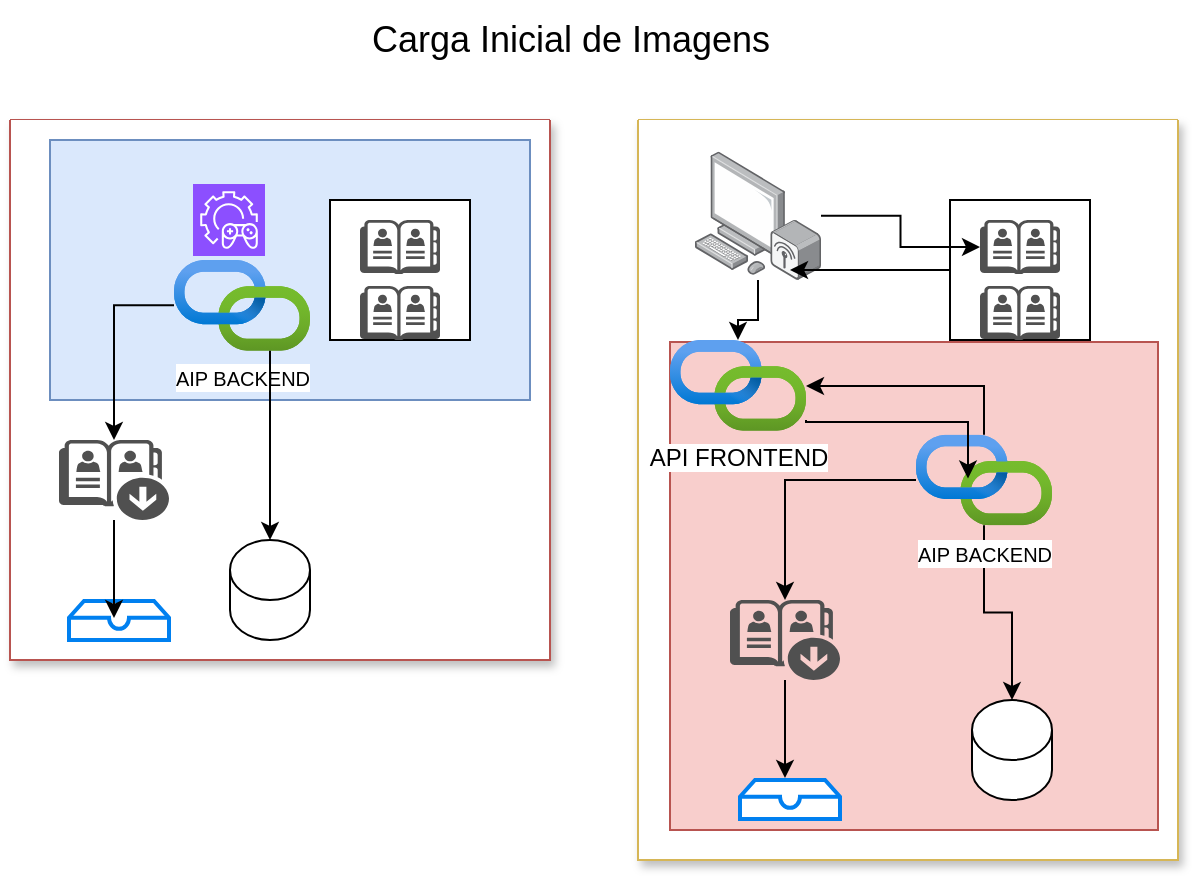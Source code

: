 <mxfile version="26.1.3">
  <diagram name="Página-1" id="YFNk1bn8d4xc5YvunG0x">
    <mxGraphModel dx="1332" dy="468" grid="1" gridSize="10" guides="1" tooltips="1" connect="1" arrows="1" fold="1" page="1" pageScale="1" pageWidth="827" pageHeight="1169" math="0" shadow="0">
      <root>
        <mxCell id="0" />
        <mxCell id="1" parent="0" />
        <mxCell id="IVBSxfab5nylGK4fCPFY-20" value="" style="group" vertex="1" connectable="0" parent="1">
          <mxGeometry x="260" y="130" width="110" height="70" as="geometry" />
        </mxCell>
        <mxCell id="IVBSxfab5nylGK4fCPFY-11" value="" style="whiteSpace=wrap;html=1;aspect=fixed;" vertex="1" parent="IVBSxfab5nylGK4fCPFY-20">
          <mxGeometry width="70" height="70" as="geometry" />
        </mxCell>
        <mxCell id="IVBSxfab5nylGK4fCPFY-19" value="" style="sketch=0;pointerEvents=1;shadow=0;dashed=0;html=1;strokeColor=none;fillColor=#505050;labelPosition=center;verticalLabelPosition=bottom;verticalAlign=top;outlineConnect=0;align=center;shape=mxgraph.office.concepts.address_book;" vertex="1" parent="IVBSxfab5nylGK4fCPFY-20">
          <mxGeometry x="15" y="43" width="40" height="27" as="geometry" />
        </mxCell>
        <mxCell id="IVBSxfab5nylGK4fCPFY-3" value="" style="shape=image;html=1;verticalAlign=top;verticalLabelPosition=bottom;labelBackgroundColor=#ffffff;imageAspect=0;aspect=fixed;image=https://cdn4.iconfinder.com/data/icons/spirit20/file-zip.png" vertex="1" parent="IVBSxfab5nylGK4fCPFY-20">
          <mxGeometry x="30" y="-37" width="80" height="80" as="geometry" />
        </mxCell>
        <mxCell id="IVBSxfab5nylGK4fCPFY-18" value="" style="sketch=0;pointerEvents=1;shadow=0;dashed=0;html=1;strokeColor=none;fillColor=#505050;labelPosition=center;verticalLabelPosition=bottom;verticalAlign=top;outlineConnect=0;align=center;shape=mxgraph.office.concepts.address_book;" vertex="1" parent="IVBSxfab5nylGK4fCPFY-20">
          <mxGeometry x="15" y="10" width="40" height="27" as="geometry" />
        </mxCell>
        <mxCell id="IVBSxfab5nylGK4fCPFY-1" value="" style="swimlane;startSize=0;fillColor=#f8cecc;shadow=1;strokeColor=#b85450;labelBackgroundColor=#CCFF99;gradientColor=none;rounded=0;textShadow=1;swimlaneFillColor=default;" vertex="1" parent="1">
          <mxGeometry x="100" y="90" width="270" height="270" as="geometry" />
        </mxCell>
        <mxCell id="IVBSxfab5nylGK4fCPFY-5" value="" style="html=1;verticalLabelPosition=bottom;align=center;labelBackgroundColor=#ffffff;verticalAlign=top;strokeWidth=2;strokeColor=#0080F0;shadow=0;dashed=0;shape=mxgraph.ios7.icons.storage;" vertex="1" parent="IVBSxfab5nylGK4fCPFY-1">
          <mxGeometry x="29.5" y="240.5" width="50" height="19.5" as="geometry" />
        </mxCell>
        <mxCell id="IVBSxfab5nylGK4fCPFY-58" value="" style="rounded=0;whiteSpace=wrap;html=1;fillColor=#dae8fc;strokeColor=#6c8ebf;" vertex="1" parent="IVBSxfab5nylGK4fCPFY-1">
          <mxGeometry x="20" y="10" width="240" height="130" as="geometry" />
        </mxCell>
        <mxCell id="IVBSxfab5nylGK4fCPFY-25" value="" style="sketch=0;points=[[0,0,0],[0.25,0,0],[0.5,0,0],[0.75,0,0],[1,0,0],[0,1,0],[0.25,1,0],[0.5,1,0],[0.75,1,0],[1,1,0],[0,0.25,0],[0,0.5,0],[0,0.75,0],[1,0.25,0],[1,0.5,0],[1,0.75,0]];outlineConnect=0;fontColor=#232F3E;fillColor=#8C4FFF;strokeColor=#ffffff;dashed=0;verticalLabelPosition=bottom;verticalAlign=top;align=center;html=1;fontSize=12;fontStyle=0;aspect=fixed;shape=mxgraph.aws4.resourceIcon;resIcon=mxgraph.aws4.open_3d_engine_2;" vertex="1" parent="IVBSxfab5nylGK4fCPFY-1">
          <mxGeometry x="91.5" y="32" width="36" height="36" as="geometry" />
        </mxCell>
        <mxCell id="IVBSxfab5nylGK4fCPFY-38" value="&lt;font style=&quot;font-size: 10px;&quot;&gt;AIP BACKEND&lt;/font&gt;" style="image;aspect=fixed;html=1;points=[];align=center;fontSize=12;image=img/lib/azure2/devops/API_Connections.svg;" vertex="1" parent="IVBSxfab5nylGK4fCPFY-1">
          <mxGeometry x="82" y="70" width="68" height="45.32" as="geometry" />
        </mxCell>
        <mxCell id="IVBSxfab5nylGK4fCPFY-36" value="" style="shape=cylinder3;whiteSpace=wrap;html=1;boundedLbl=1;backgroundOutline=1;size=15;" vertex="1" parent="IVBSxfab5nylGK4fCPFY-1">
          <mxGeometry x="110" y="210" width="40" height="50" as="geometry" />
        </mxCell>
        <mxCell id="IVBSxfab5nylGK4fCPFY-40" style="edgeStyle=orthogonalEdgeStyle;rounded=0;orthogonalLoop=1;jettySize=auto;html=1;entryX=0.5;entryY=0;entryDx=0;entryDy=0;entryPerimeter=0;" edge="1" parent="IVBSxfab5nylGK4fCPFY-1" source="IVBSxfab5nylGK4fCPFY-38" target="IVBSxfab5nylGK4fCPFY-36">
          <mxGeometry relative="1" as="geometry">
            <Array as="points">
              <mxPoint x="130" y="150" />
              <mxPoint x="130" y="150" />
            </Array>
          </mxGeometry>
        </mxCell>
        <mxCell id="IVBSxfab5nylGK4fCPFY-2" value="" style="swimlane;startSize=0;shadow=1;fillColor=#fff2cc;strokeColor=#d6b656;swimlaneFillColor=default;" vertex="1" parent="1">
          <mxGeometry x="414" y="90" width="270" height="370" as="geometry" />
        </mxCell>
        <mxCell id="IVBSxfab5nylGK4fCPFY-61" value="" style="whiteSpace=wrap;html=1;aspect=fixed;fillColor=#f8cecc;strokeColor=#b85450;" vertex="1" parent="IVBSxfab5nylGK4fCPFY-2">
          <mxGeometry x="16" y="111" width="244" height="244" as="geometry" />
        </mxCell>
        <mxCell id="IVBSxfab5nylGK4fCPFY-8" value="API FRONTEND" style="image;aspect=fixed;html=1;points=[];align=center;fontSize=12;image=img/lib/azure2/devops/API_Connections.svg;" vertex="1" parent="IVBSxfab5nylGK4fCPFY-2">
          <mxGeometry x="16" y="110" width="68" height="45.32" as="geometry" />
        </mxCell>
        <mxCell id="IVBSxfab5nylGK4fCPFY-49" style="edgeStyle=orthogonalEdgeStyle;rounded=0;orthogonalLoop=1;jettySize=auto;html=1;" edge="1" parent="IVBSxfab5nylGK4fCPFY-2" source="IVBSxfab5nylGK4fCPFY-29" target="IVBSxfab5nylGK4fCPFY-8">
          <mxGeometry relative="1" as="geometry" />
        </mxCell>
        <mxCell id="IVBSxfab5nylGK4fCPFY-29" value="" style="image;points=[];aspect=fixed;html=1;align=center;shadow=0;dashed=0;image=img/lib/allied_telesis/computer_and_terminals/Personal_Computer_Wireless.svg;" vertex="1" parent="IVBSxfab5nylGK4fCPFY-2">
          <mxGeometry x="28.5" y="15.8" width="63" height="64.2" as="geometry" />
        </mxCell>
        <mxCell id="IVBSxfab5nylGK4fCPFY-42" value="" style="shape=cylinder3;whiteSpace=wrap;html=1;boundedLbl=1;backgroundOutline=1;size=15;" vertex="1" parent="IVBSxfab5nylGK4fCPFY-2">
          <mxGeometry x="167" y="290" width="40" height="50" as="geometry" />
        </mxCell>
        <mxCell id="IVBSxfab5nylGK4fCPFY-43" style="edgeStyle=orthogonalEdgeStyle;rounded=0;orthogonalLoop=1;jettySize=auto;html=1;" edge="1" parent="IVBSxfab5nylGK4fCPFY-2" source="IVBSxfab5nylGK4fCPFY-44" target="IVBSxfab5nylGK4fCPFY-45">
          <mxGeometry relative="1" as="geometry" />
        </mxCell>
        <mxCell id="IVBSxfab5nylGK4fCPFY-51" style="edgeStyle=orthogonalEdgeStyle;rounded=0;orthogonalLoop=1;jettySize=auto;html=1;" edge="1" parent="IVBSxfab5nylGK4fCPFY-2" source="IVBSxfab5nylGK4fCPFY-44" target="IVBSxfab5nylGK4fCPFY-8">
          <mxGeometry relative="1" as="geometry">
            <Array as="points">
              <mxPoint x="173" y="133" />
            </Array>
          </mxGeometry>
        </mxCell>
        <mxCell id="IVBSxfab5nylGK4fCPFY-64" style="edgeStyle=orthogonalEdgeStyle;rounded=0;orthogonalLoop=1;jettySize=auto;html=1;" edge="1" parent="IVBSxfab5nylGK4fCPFY-2" source="IVBSxfab5nylGK4fCPFY-44" target="IVBSxfab5nylGK4fCPFY-42">
          <mxGeometry relative="1" as="geometry" />
        </mxCell>
        <mxCell id="IVBSxfab5nylGK4fCPFY-44" value="&lt;font style=&quot;font-size: 10px;&quot;&gt;AIP BACKEND&lt;/font&gt;" style="image;aspect=fixed;html=1;points=[];align=center;fontSize=12;image=img/lib/azure2/devops/API_Connections.svg;" vertex="1" parent="IVBSxfab5nylGK4fCPFY-2">
          <mxGeometry x="139" y="157.34" width="68" height="45.32" as="geometry" />
        </mxCell>
        <mxCell id="IVBSxfab5nylGK4fCPFY-45" value="" style="sketch=0;pointerEvents=1;shadow=0;dashed=0;html=1;strokeColor=none;fillColor=#505050;labelPosition=center;verticalLabelPosition=bottom;verticalAlign=top;outlineConnect=0;align=center;shape=mxgraph.office.communications.offline_address_book;" vertex="1" parent="IVBSxfab5nylGK4fCPFY-2">
          <mxGeometry x="46" y="240" width="55" height="40" as="geometry" />
        </mxCell>
        <mxCell id="IVBSxfab5nylGK4fCPFY-47" style="edgeStyle=orthogonalEdgeStyle;rounded=0;orthogonalLoop=1;jettySize=auto;html=1;entryX=0.45;entryY=0.436;entryDx=0;entryDy=0;entryPerimeter=0;" edge="1" parent="IVBSxfab5nylGK4fCPFY-2" source="IVBSxfab5nylGK4fCPFY-45">
          <mxGeometry relative="1" as="geometry">
            <mxPoint x="73.5" y="329" as="targetPoint" />
          </mxGeometry>
        </mxCell>
        <mxCell id="IVBSxfab5nylGK4fCPFY-48" value="" style="html=1;verticalLabelPosition=bottom;align=center;labelBackgroundColor=#ffffff;verticalAlign=top;strokeWidth=2;strokeColor=#0080F0;shadow=0;dashed=0;shape=mxgraph.ios7.icons.storage;" vertex="1" parent="IVBSxfab5nylGK4fCPFY-2">
          <mxGeometry x="51" y="330" width="50" height="19.5" as="geometry" />
        </mxCell>
        <mxCell id="IVBSxfab5nylGK4fCPFY-50" style="edgeStyle=orthogonalEdgeStyle;rounded=0;orthogonalLoop=1;jettySize=auto;html=1;entryX=0.368;entryY=0.103;entryDx=0;entryDy=0;entryPerimeter=0;" edge="1" parent="IVBSxfab5nylGK4fCPFY-2">
          <mxGeometry relative="1" as="geometry">
            <mxPoint x="84" y="150.0" as="sourcePoint" />
            <mxPoint x="164.024" y="179.308" as="targetPoint" />
            <Array as="points">
              <mxPoint x="84" y="151" />
              <mxPoint x="165" y="151" />
            </Array>
          </mxGeometry>
        </mxCell>
        <mxCell id="IVBSxfab5nylGK4fCPFY-30" value="" style="group" vertex="1" connectable="0" parent="1">
          <mxGeometry x="570" y="130" width="110" height="70" as="geometry" />
        </mxCell>
        <mxCell id="IVBSxfab5nylGK4fCPFY-31" value="" style="whiteSpace=wrap;html=1;aspect=fixed;" vertex="1" parent="IVBSxfab5nylGK4fCPFY-30">
          <mxGeometry width="70" height="70" as="geometry" />
        </mxCell>
        <mxCell id="IVBSxfab5nylGK4fCPFY-32" value="" style="sketch=0;pointerEvents=1;shadow=0;dashed=0;html=1;strokeColor=none;fillColor=#505050;labelPosition=center;verticalLabelPosition=bottom;verticalAlign=top;outlineConnect=0;align=center;shape=mxgraph.office.concepts.address_book;" vertex="1" parent="IVBSxfab5nylGK4fCPFY-30">
          <mxGeometry x="15" y="43" width="40" height="27" as="geometry" />
        </mxCell>
        <mxCell id="IVBSxfab5nylGK4fCPFY-33" value="" style="shape=image;html=1;verticalAlign=top;verticalLabelPosition=bottom;labelBackgroundColor=#ffffff;imageAspect=0;aspect=fixed;image=https://cdn4.iconfinder.com/data/icons/spirit20/file-zip.png" vertex="1" parent="IVBSxfab5nylGK4fCPFY-30">
          <mxGeometry x="30" y="-37" width="80" height="80" as="geometry" />
        </mxCell>
        <mxCell id="IVBSxfab5nylGK4fCPFY-34" value="" style="sketch=0;pointerEvents=1;shadow=0;dashed=0;html=1;strokeColor=none;fillColor=#505050;labelPosition=center;verticalLabelPosition=bottom;verticalAlign=top;outlineConnect=0;align=center;shape=mxgraph.office.concepts.address_book;" vertex="1" parent="IVBSxfab5nylGK4fCPFY-30">
          <mxGeometry x="15" y="10" width="40" height="27" as="geometry" />
        </mxCell>
        <mxCell id="IVBSxfab5nylGK4fCPFY-37" style="edgeStyle=orthogonalEdgeStyle;rounded=0;orthogonalLoop=1;jettySize=auto;html=1;" edge="1" parent="1" source="IVBSxfab5nylGK4fCPFY-38" target="IVBSxfab5nylGK4fCPFY-39">
          <mxGeometry relative="1" as="geometry" />
        </mxCell>
        <mxCell id="IVBSxfab5nylGK4fCPFY-39" value="" style="sketch=0;pointerEvents=1;shadow=0;dashed=0;html=1;strokeColor=none;fillColor=#505050;labelPosition=center;verticalLabelPosition=bottom;verticalAlign=top;outlineConnect=0;align=center;shape=mxgraph.office.communications.offline_address_book;" vertex="1" parent="1">
          <mxGeometry x="124.5" y="250" width="55" height="40" as="geometry" />
        </mxCell>
        <mxCell id="IVBSxfab5nylGK4fCPFY-41" style="edgeStyle=orthogonalEdgeStyle;rounded=0;orthogonalLoop=1;jettySize=auto;html=1;entryX=0.45;entryY=0.436;entryDx=0;entryDy=0;entryPerimeter=0;" edge="1" parent="1" source="IVBSxfab5nylGK4fCPFY-39">
          <mxGeometry relative="1" as="geometry">
            <mxPoint x="152" y="339" as="targetPoint" />
          </mxGeometry>
        </mxCell>
        <mxCell id="IVBSxfab5nylGK4fCPFY-52" value="" style="group" vertex="1" connectable="0" parent="1">
          <mxGeometry x="260" y="130" width="110" height="70" as="geometry" />
        </mxCell>
        <mxCell id="IVBSxfab5nylGK4fCPFY-53" value="" style="whiteSpace=wrap;html=1;aspect=fixed;" vertex="1" parent="IVBSxfab5nylGK4fCPFY-52">
          <mxGeometry width="70" height="70" as="geometry" />
        </mxCell>
        <mxCell id="IVBSxfab5nylGK4fCPFY-54" value="" style="sketch=0;pointerEvents=1;shadow=0;dashed=0;html=1;strokeColor=none;fillColor=#505050;labelPosition=center;verticalLabelPosition=bottom;verticalAlign=top;outlineConnect=0;align=center;shape=mxgraph.office.concepts.address_book;" vertex="1" parent="IVBSxfab5nylGK4fCPFY-52">
          <mxGeometry x="15" y="43" width="40" height="27" as="geometry" />
        </mxCell>
        <mxCell id="IVBSxfab5nylGK4fCPFY-56" value="" style="sketch=0;pointerEvents=1;shadow=0;dashed=0;html=1;strokeColor=none;fillColor=#505050;labelPosition=center;verticalLabelPosition=bottom;verticalAlign=top;outlineConnect=0;align=center;shape=mxgraph.office.concepts.address_book;" vertex="1" parent="IVBSxfab5nylGK4fCPFY-52">
          <mxGeometry x="15" y="10" width="40" height="27" as="geometry" />
        </mxCell>
        <mxCell id="IVBSxfab5nylGK4fCPFY-55" value="" style="shape=image;html=1;verticalAlign=top;verticalLabelPosition=bottom;labelBackgroundColor=#ffffff;imageAspect=0;aspect=fixed;image=https://cdn4.iconfinder.com/data/icons/spirit20/file-zip.png" vertex="1" parent="IVBSxfab5nylGK4fCPFY-52">
          <mxGeometry x="30" y="-37" width="80" height="80" as="geometry" />
        </mxCell>
        <mxCell id="IVBSxfab5nylGK4fCPFY-59" style="edgeStyle=orthogonalEdgeStyle;rounded=0;orthogonalLoop=1;jettySize=auto;html=1;entryX=0.754;entryY=0.922;entryDx=0;entryDy=0;entryPerimeter=0;" edge="1" parent="1" source="IVBSxfab5nylGK4fCPFY-31" target="IVBSxfab5nylGK4fCPFY-29">
          <mxGeometry relative="1" as="geometry" />
        </mxCell>
        <mxCell id="IVBSxfab5nylGK4fCPFY-60" style="edgeStyle=orthogonalEdgeStyle;rounded=0;orthogonalLoop=1;jettySize=auto;html=1;" edge="1" parent="1" source="IVBSxfab5nylGK4fCPFY-29" target="IVBSxfab5nylGK4fCPFY-34">
          <mxGeometry relative="1" as="geometry" />
        </mxCell>
        <mxCell id="IVBSxfab5nylGK4fCPFY-63" value="&lt;font style=&quot;font-size: 18px;&quot;&gt;Carga Inicial de Imagens&lt;/font&gt;" style="text;html=1;align=center;verticalAlign=middle;resizable=0;points=[];autosize=1;strokeColor=none;fillColor=none;" vertex="1" parent="1">
          <mxGeometry x="270" y="30" width="220" height="40" as="geometry" />
        </mxCell>
      </root>
    </mxGraphModel>
  </diagram>
</mxfile>
